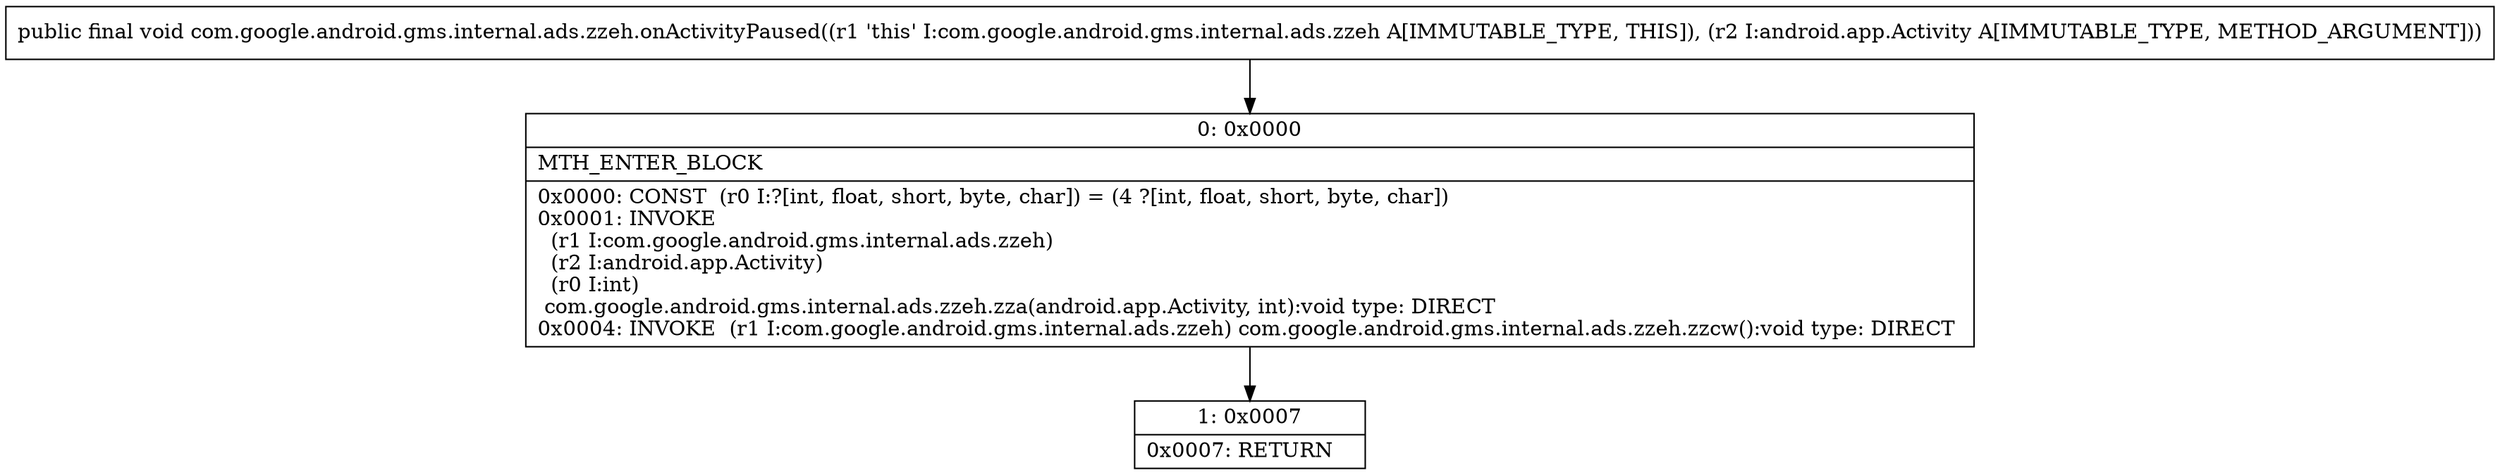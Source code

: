 digraph "CFG forcom.google.android.gms.internal.ads.zzeh.onActivityPaused(Landroid\/app\/Activity;)V" {
Node_0 [shape=record,label="{0\:\ 0x0000|MTH_ENTER_BLOCK\l|0x0000: CONST  (r0 I:?[int, float, short, byte, char]) = (4 ?[int, float, short, byte, char]) \l0x0001: INVOKE  \l  (r1 I:com.google.android.gms.internal.ads.zzeh)\l  (r2 I:android.app.Activity)\l  (r0 I:int)\l com.google.android.gms.internal.ads.zzeh.zza(android.app.Activity, int):void type: DIRECT \l0x0004: INVOKE  (r1 I:com.google.android.gms.internal.ads.zzeh) com.google.android.gms.internal.ads.zzeh.zzcw():void type: DIRECT \l}"];
Node_1 [shape=record,label="{1\:\ 0x0007|0x0007: RETURN   \l}"];
MethodNode[shape=record,label="{public final void com.google.android.gms.internal.ads.zzeh.onActivityPaused((r1 'this' I:com.google.android.gms.internal.ads.zzeh A[IMMUTABLE_TYPE, THIS]), (r2 I:android.app.Activity A[IMMUTABLE_TYPE, METHOD_ARGUMENT])) }"];
MethodNode -> Node_0;
Node_0 -> Node_1;
}

